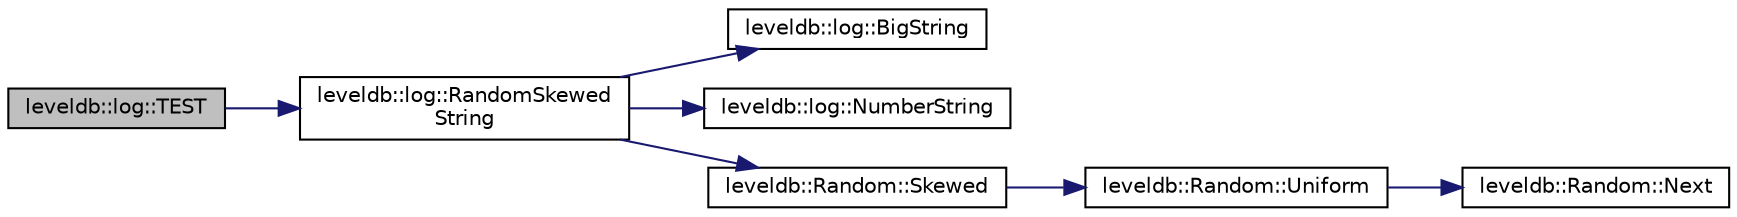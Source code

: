 digraph "leveldb::log::TEST"
{
  edge [fontname="Helvetica",fontsize="10",labelfontname="Helvetica",labelfontsize="10"];
  node [fontname="Helvetica",fontsize="10",shape=record];
  rankdir="LR";
  Node1 [label="leveldb::log::TEST",height=0.2,width=0.4,color="black", fillcolor="grey75", style="filled" fontcolor="black"];
  Node1 -> Node2 [color="midnightblue",fontsize="10",style="solid",fontname="Helvetica"];
  Node2 [label="leveldb::log::RandomSkewed\lString",height=0.2,width=0.4,color="black", fillcolor="white", style="filled",URL="$namespaceleveldb_1_1log.html#a4f28769ffa840923fea43c6825a6a0e2"];
  Node2 -> Node3 [color="midnightblue",fontsize="10",style="solid",fontname="Helvetica"];
  Node3 [label="leveldb::log::BigString",height=0.2,width=0.4,color="black", fillcolor="white", style="filled",URL="$namespaceleveldb_1_1log.html#a211dcbca77b4ff487c70016c09af674e"];
  Node2 -> Node4 [color="midnightblue",fontsize="10",style="solid",fontname="Helvetica"];
  Node4 [label="leveldb::log::NumberString",height=0.2,width=0.4,color="black", fillcolor="white", style="filled",URL="$namespaceleveldb_1_1log.html#a851536d606f5ecc9857ee45430a23465"];
  Node2 -> Node5 [color="midnightblue",fontsize="10",style="solid",fontname="Helvetica"];
  Node5 [label="leveldb::Random::Skewed",height=0.2,width=0.4,color="black", fillcolor="white", style="filled",URL="$classleveldb_1_1_random.html#a41987dcc7818d7bc0e68e2418c51d94e"];
  Node5 -> Node6 [color="midnightblue",fontsize="10",style="solid",fontname="Helvetica"];
  Node6 [label="leveldb::Random::Uniform",height=0.2,width=0.4,color="black", fillcolor="white", style="filled",URL="$classleveldb_1_1_random.html#a9281323c3f115fa47a0f329f72ad2a80"];
  Node6 -> Node7 [color="midnightblue",fontsize="10",style="solid",fontname="Helvetica"];
  Node7 [label="leveldb::Random::Next",height=0.2,width=0.4,color="black", fillcolor="white", style="filled",URL="$classleveldb_1_1_random.html#a9e00ef1fcc82ed0ad16ba91b30ae8038"];
}
